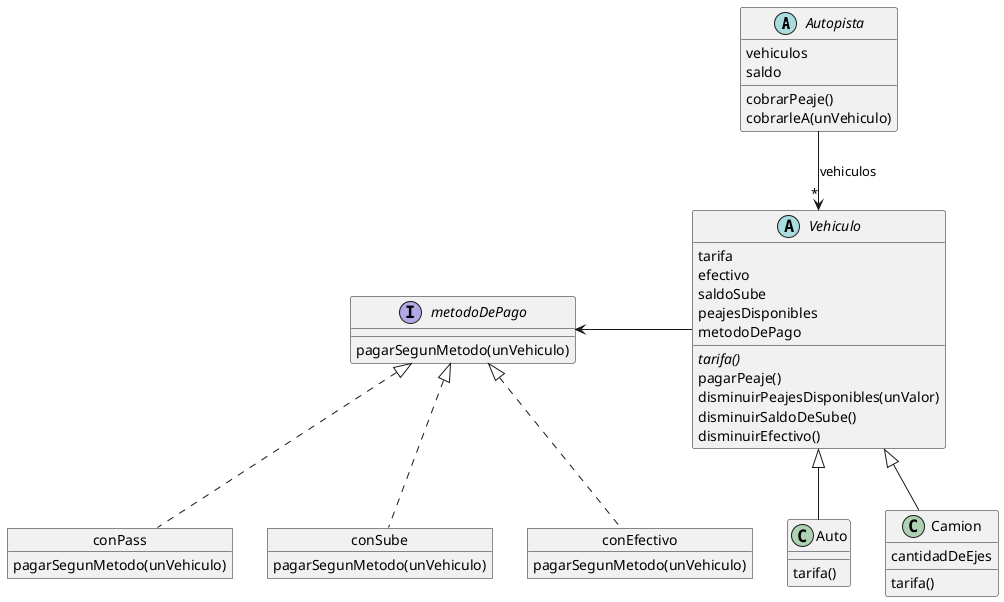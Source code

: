 @startuml diagrama

abstract Class Autopista {
    vehiculos 
    saldo

    cobrarPeaje()
    cobrarleA(unVehiculo)
}

abstract Class Vehiculo {
    tarifa
    efectivo
    saldoSube
    peajesDisponibles
    metodoDePago

    {abstract} tarifa()
    pagarPeaje()
    disminuirPeajesDisponibles(unValor)
    disminuirSaldoDeSube()
    disminuirEfectivo()
}

Class Auto extends Vehiculo {
    tarifa()
}

Class Camion extends Vehiculo {
    cantidadDeEjes

    tarifa()
}

object conPass {
    pagarSegunMetodo(unVehiculo)
}

object conSube {
    pagarSegunMetodo(unVehiculo)
}

object conEfectivo {
    pagarSegunMetodo(unVehiculo)
}

interface metodoDePago {
    pagarSegunMetodo(unVehiculo)
}

Autopista --> "*" Vehiculo : vehiculos
Vehiculo -l-> metodoDePago
conPass .u.|> metodoDePago
conSube .u.|> metodoDePago
conEfectivo .u.|> metodoDePago



@enduml